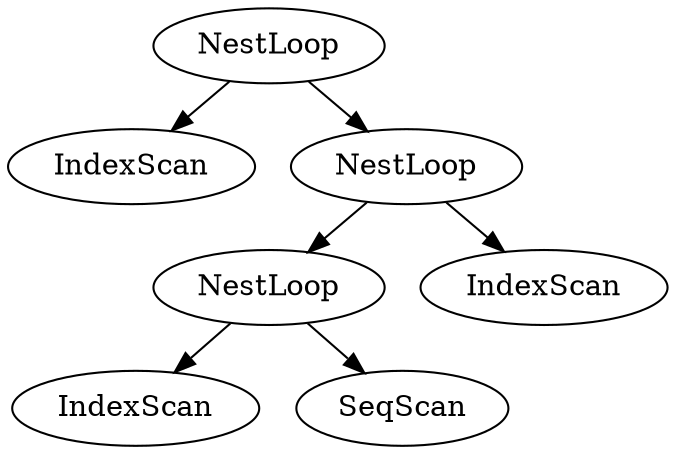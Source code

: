 digraph progress {
    ranksep = 0.3;
    P0x1f9efb0 [label=IndexScan];
    P0x1fa6940 [label=IndexScan];
    P0x1fa8348 [label=SeqScan];
    P0x1fa57d0 [label=NestLoop];
    P0x1fa57d0 -> P0x1fa6940;
    P0x1fa57d0 -> P0x1fa8348;
    P0x1faa2e0 [label=IndexScan];
    P0x1fa2b48 [label=NestLoop];
    P0x1fa2b48 -> P0x1fa57d0;
    P0x1fa2b48 -> P0x1faa2e0;
    P0x1f9d2f8 [label=NestLoop];
    P0x1f9d2f8 -> P0x1f9efb0;
    P0x1f9d2f8 -> P0x1fa2b48;
}
